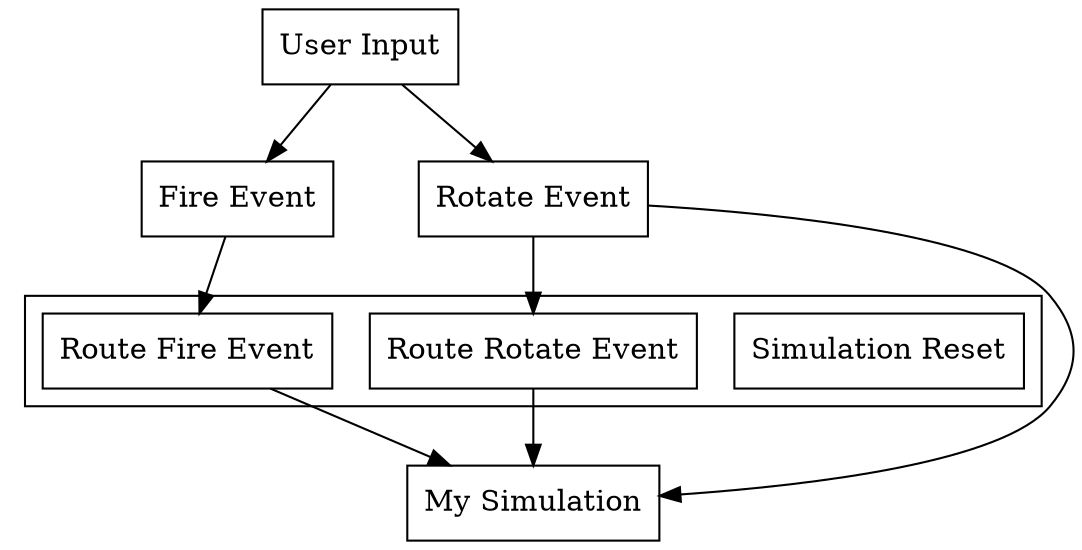 digraph Q {

  node [shape=record];


  user_input   [label = "User Input"];
  fire_event   [label = "Fire Event"];
  rotate_event [label = "Rotate Event"];
  simulation_reset [label = "Simulation Reset"];
  route_fire   [label = "Route Fire Event"];
  route_rotate [label = "Route Rotate Event"];
  my_simulation   [label = "My Simulation"];

  user_input -> fire_event -> route_fire -> my_simulation;
  user_input -> rotate_event -> route_rotate -> my_simulation;

  rotate_event -> my_simulation;

  subgraph cluster_server {
    {rank=same simulation_reset route_fire route_rotate}
  }

}